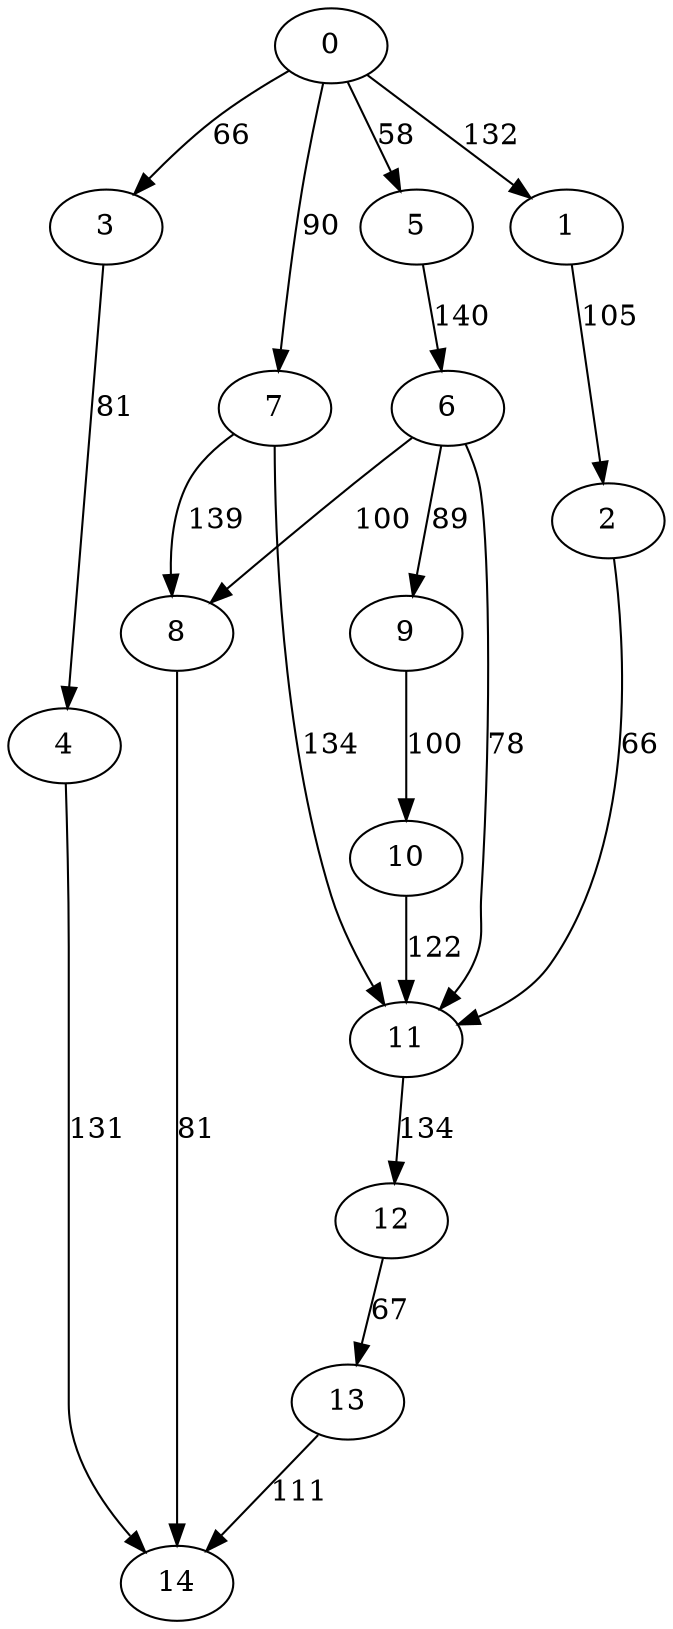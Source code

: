 digraph t20p4r5_14 {
0 -> 1 [ label = 132 ];
0 -> 3 [ label = 66 ];
0 -> 5 [ label = 58 ];
0 -> 7 [ label = 90 ];
1 -> 2 [ label = 105 ];
2 -> 11 [ label = 66 ];
3 -> 4 [ label = 81 ];
4 -> 14 [ label = 131 ];
5 -> 6 [ label = 140 ];
6 -> 8 [ label = 100 ];
6 -> 9 [ label = 89 ];
6 -> 11 [ label = 78 ];
7 -> 8 [ label = 139 ];
7 -> 11 [ label = 134 ];
8 -> 14 [ label = 81 ];
9 -> 10 [ label = 100 ];
10 -> 11 [ label = 122 ];
11 -> 12 [ label = 134 ];
12 -> 13 [ label = 67 ];
13 -> 14 [ label = 111 ];
 }

